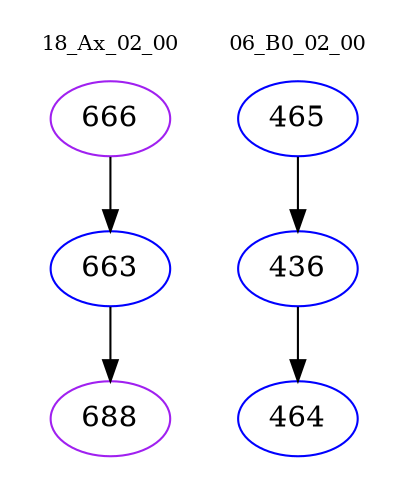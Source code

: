 digraph{
subgraph cluster_0 {
color = white
label = "18_Ax_02_00";
fontsize=10;
T0_666 [label="666", color="purple"]
T0_666 -> T0_663 [color="black"]
T0_663 [label="663", color="blue"]
T0_663 -> T0_688 [color="black"]
T0_688 [label="688", color="purple"]
}
subgraph cluster_1 {
color = white
label = "06_B0_02_00";
fontsize=10;
T1_465 [label="465", color="blue"]
T1_465 -> T1_436 [color="black"]
T1_436 [label="436", color="blue"]
T1_436 -> T1_464 [color="black"]
T1_464 [label="464", color="blue"]
}
}
